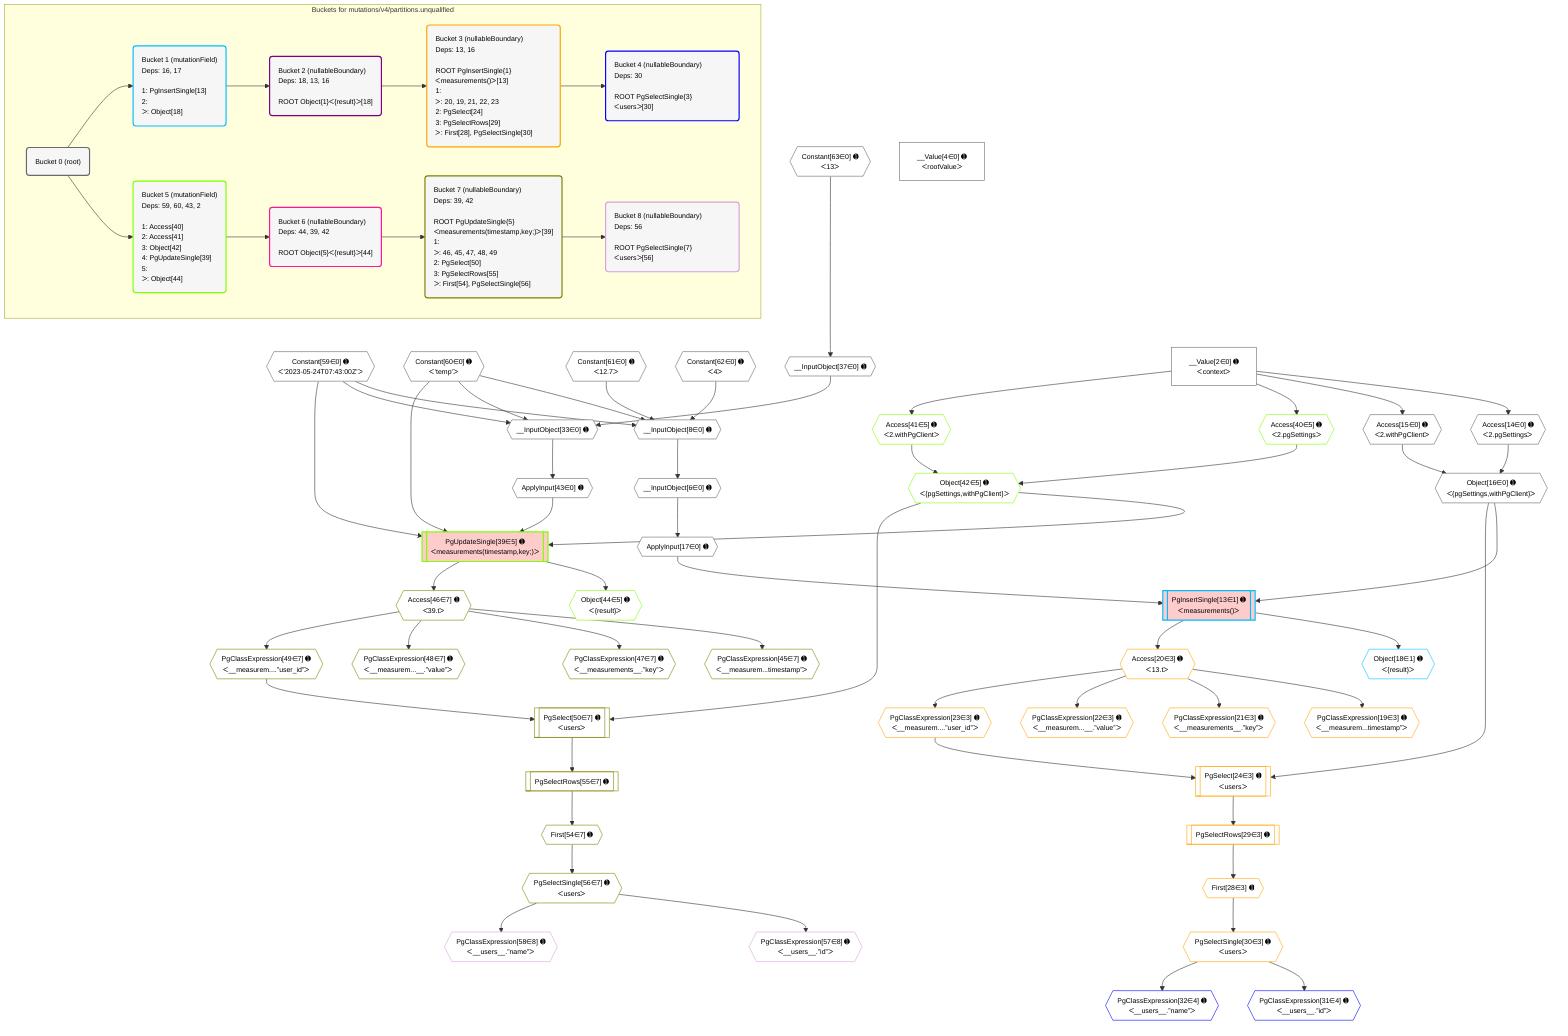 %%{init: {'themeVariables': { 'fontSize': '12px'}}}%%
graph TD
    classDef path fill:#eee,stroke:#000,color:#000
    classDef plan fill:#fff,stroke-width:1px,color:#000
    classDef itemplan fill:#fff,stroke-width:2px,color:#000
    classDef unbatchedplan fill:#dff,stroke-width:1px,color:#000
    classDef sideeffectplan fill:#fcc,stroke-width:2px,color:#000
    classDef bucket fill:#f6f6f6,color:#000,stroke-width:2px,text-align:left


    %% plan dependencies
    __InputObject8{{"__InputObject[8∈0] ➊"}}:::plan
    Constant59{{"Constant[59∈0] ➊<br />ᐸ'2023-05-24T07:43:00Z'ᐳ"}}:::plan
    Constant60{{"Constant[60∈0] ➊<br />ᐸ'temp'ᐳ"}}:::plan
    Constant61{{"Constant[61∈0] ➊<br />ᐸ12.7ᐳ"}}:::plan
    Constant62{{"Constant[62∈0] ➊<br />ᐸ4ᐳ"}}:::plan
    Constant59 & Constant60 & Constant61 & Constant62 --> __InputObject8
    __InputObject33{{"__InputObject[33∈0] ➊"}}:::plan
    __InputObject37{{"__InputObject[37∈0] ➊"}}:::plan
    Constant59 & Constant60 & __InputObject37 --> __InputObject33
    __InputObject6{{"__InputObject[6∈0] ➊"}}:::plan
    __InputObject8 --> __InputObject6
    Object16{{"Object[16∈0] ➊<br />ᐸ{pgSettings,withPgClient}ᐳ"}}:::plan
    Access14{{"Access[14∈0] ➊<br />ᐸ2.pgSettingsᐳ"}}:::plan
    Access15{{"Access[15∈0] ➊<br />ᐸ2.withPgClientᐳ"}}:::plan
    Access14 & Access15 --> Object16
    Constant63{{"Constant[63∈0] ➊<br />ᐸ13ᐳ"}}:::plan
    Constant63 --> __InputObject37
    __Value2["__Value[2∈0] ➊<br />ᐸcontextᐳ"]:::plan
    __Value2 --> Access14
    __Value2 --> Access15
    ApplyInput17{{"ApplyInput[17∈0] ➊"}}:::plan
    __InputObject6 --> ApplyInput17
    ApplyInput43{{"ApplyInput[43∈0] ➊"}}:::plan
    __InputObject33 --> ApplyInput43
    __Value4["__Value[4∈0] ➊<br />ᐸrootValueᐳ"]:::plan
    PgInsertSingle13[["PgInsertSingle[13∈1] ➊<br />ᐸmeasurements()ᐳ"]]:::sideeffectplan
    Object16 & ApplyInput17 --> PgInsertSingle13
    Object18{{"Object[18∈1] ➊<br />ᐸ{result}ᐳ"}}:::plan
    PgInsertSingle13 --> Object18
    PgSelect24[["PgSelect[24∈3] ➊<br />ᐸusersᐳ"]]:::plan
    PgClassExpression23{{"PgClassExpression[23∈3] ➊<br />ᐸ__measurem....”user_id”ᐳ"}}:::plan
    Object16 & PgClassExpression23 --> PgSelect24
    PgClassExpression19{{"PgClassExpression[19∈3] ➊<br />ᐸ__measurem...timestamp”ᐳ"}}:::plan
    Access20{{"Access[20∈3] ➊<br />ᐸ13.tᐳ"}}:::plan
    Access20 --> PgClassExpression19
    PgInsertSingle13 --> Access20
    PgClassExpression21{{"PgClassExpression[21∈3] ➊<br />ᐸ__measurements__.”key”ᐳ"}}:::plan
    Access20 --> PgClassExpression21
    PgClassExpression22{{"PgClassExpression[22∈3] ➊<br />ᐸ__measurem...__.”value”ᐳ"}}:::plan
    Access20 --> PgClassExpression22
    Access20 --> PgClassExpression23
    First28{{"First[28∈3] ➊"}}:::plan
    PgSelectRows29[["PgSelectRows[29∈3] ➊"]]:::plan
    PgSelectRows29 --> First28
    PgSelect24 --> PgSelectRows29
    PgSelectSingle30{{"PgSelectSingle[30∈3] ➊<br />ᐸusersᐳ"}}:::plan
    First28 --> PgSelectSingle30
    PgClassExpression31{{"PgClassExpression[31∈4] ➊<br />ᐸ__users__.”id”ᐳ"}}:::plan
    PgSelectSingle30 --> PgClassExpression31
    PgClassExpression32{{"PgClassExpression[32∈4] ➊<br />ᐸ__users__.”name”ᐳ"}}:::plan
    PgSelectSingle30 --> PgClassExpression32
    PgUpdateSingle39[["PgUpdateSingle[39∈5] ➊<br />ᐸmeasurements(timestamp,key;)ᐳ"]]:::sideeffectplan
    Object42{{"Object[42∈5] ➊<br />ᐸ{pgSettings,withPgClient}ᐳ"}}:::plan
    Object42 & Constant59 & Constant60 & ApplyInput43 --> PgUpdateSingle39
    Access40{{"Access[40∈5] ➊<br />ᐸ2.pgSettingsᐳ"}}:::plan
    Access41{{"Access[41∈5] ➊<br />ᐸ2.withPgClientᐳ"}}:::plan
    Access40 & Access41 --> Object42
    __Value2 --> Access40
    __Value2 --> Access41
    Object44{{"Object[44∈5] ➊<br />ᐸ{result}ᐳ"}}:::plan
    PgUpdateSingle39 --> Object44
    PgSelect50[["PgSelect[50∈7] ➊<br />ᐸusersᐳ"]]:::plan
    PgClassExpression49{{"PgClassExpression[49∈7] ➊<br />ᐸ__measurem....”user_id”ᐳ"}}:::plan
    Object42 & PgClassExpression49 --> PgSelect50
    PgClassExpression45{{"PgClassExpression[45∈7] ➊<br />ᐸ__measurem...timestamp”ᐳ"}}:::plan
    Access46{{"Access[46∈7] ➊<br />ᐸ39.tᐳ"}}:::plan
    Access46 --> PgClassExpression45
    PgUpdateSingle39 --> Access46
    PgClassExpression47{{"PgClassExpression[47∈7] ➊<br />ᐸ__measurements__.”key”ᐳ"}}:::plan
    Access46 --> PgClassExpression47
    PgClassExpression48{{"PgClassExpression[48∈7] ➊<br />ᐸ__measurem...__.”value”ᐳ"}}:::plan
    Access46 --> PgClassExpression48
    Access46 --> PgClassExpression49
    First54{{"First[54∈7] ➊"}}:::plan
    PgSelectRows55[["PgSelectRows[55∈7] ➊"]]:::plan
    PgSelectRows55 --> First54
    PgSelect50 --> PgSelectRows55
    PgSelectSingle56{{"PgSelectSingle[56∈7] ➊<br />ᐸusersᐳ"}}:::plan
    First54 --> PgSelectSingle56
    PgClassExpression57{{"PgClassExpression[57∈8] ➊<br />ᐸ__users__.”id”ᐳ"}}:::plan
    PgSelectSingle56 --> PgClassExpression57
    PgClassExpression58{{"PgClassExpression[58∈8] ➊<br />ᐸ__users__.”name”ᐳ"}}:::plan
    PgSelectSingle56 --> PgClassExpression58

    %% define steps

    subgraph "Buckets for mutations/v4/partitions.unqualified"
    Bucket0("Bucket 0 (root)"):::bucket
    classDef bucket0 stroke:#696969
    class Bucket0,__Value2,__Value4,__InputObject6,__InputObject8,Access14,Access15,Object16,ApplyInput17,__InputObject33,__InputObject37,ApplyInput43,Constant59,Constant60,Constant61,Constant62,Constant63 bucket0
    Bucket1("Bucket 1 (mutationField)<br />Deps: 16, 17<br /><br />1: PgInsertSingle[13]<br />2: <br />ᐳ: Object[18]"):::bucket
    classDef bucket1 stroke:#00bfff
    class Bucket1,PgInsertSingle13,Object18 bucket1
    Bucket2("Bucket 2 (nullableBoundary)<br />Deps: 18, 13, 16<br /><br />ROOT Object{1}ᐸ{result}ᐳ[18]"):::bucket
    classDef bucket2 stroke:#7f007f
    class Bucket2 bucket2
    Bucket3("Bucket 3 (nullableBoundary)<br />Deps: 13, 16<br /><br />ROOT PgInsertSingle{1}ᐸmeasurements()ᐳ[13]<br />1: <br />ᐳ: 20, 19, 21, 22, 23<br />2: PgSelect[24]<br />3: PgSelectRows[29]<br />ᐳ: First[28], PgSelectSingle[30]"):::bucket
    classDef bucket3 stroke:#ffa500
    class Bucket3,PgClassExpression19,Access20,PgClassExpression21,PgClassExpression22,PgClassExpression23,PgSelect24,First28,PgSelectRows29,PgSelectSingle30 bucket3
    Bucket4("Bucket 4 (nullableBoundary)<br />Deps: 30<br /><br />ROOT PgSelectSingle{3}ᐸusersᐳ[30]"):::bucket
    classDef bucket4 stroke:#0000ff
    class Bucket4,PgClassExpression31,PgClassExpression32 bucket4
    Bucket5("Bucket 5 (mutationField)<br />Deps: 59, 60, 43, 2<br /><br />1: Access[40]<br />2: Access[41]<br />3: Object[42]<br />4: PgUpdateSingle[39]<br />5: <br />ᐳ: Object[44]"):::bucket
    classDef bucket5 stroke:#7fff00
    class Bucket5,PgUpdateSingle39,Access40,Access41,Object42,Object44 bucket5
    Bucket6("Bucket 6 (nullableBoundary)<br />Deps: 44, 39, 42<br /><br />ROOT Object{5}ᐸ{result}ᐳ[44]"):::bucket
    classDef bucket6 stroke:#ff1493
    class Bucket6 bucket6
    Bucket7("Bucket 7 (nullableBoundary)<br />Deps: 39, 42<br /><br />ROOT PgUpdateSingle{5}ᐸmeasurements(timestamp,key;)ᐳ[39]<br />1: <br />ᐳ: 46, 45, 47, 48, 49<br />2: PgSelect[50]<br />3: PgSelectRows[55]<br />ᐳ: First[54], PgSelectSingle[56]"):::bucket
    classDef bucket7 stroke:#808000
    class Bucket7,PgClassExpression45,Access46,PgClassExpression47,PgClassExpression48,PgClassExpression49,PgSelect50,First54,PgSelectRows55,PgSelectSingle56 bucket7
    Bucket8("Bucket 8 (nullableBoundary)<br />Deps: 56<br /><br />ROOT PgSelectSingle{7}ᐸusersᐳ[56]"):::bucket
    classDef bucket8 stroke:#dda0dd
    class Bucket8,PgClassExpression57,PgClassExpression58 bucket8
    Bucket0 --> Bucket1 & Bucket5
    Bucket1 --> Bucket2
    Bucket2 --> Bucket3
    Bucket3 --> Bucket4
    Bucket5 --> Bucket6
    Bucket6 --> Bucket7
    Bucket7 --> Bucket8
    end
